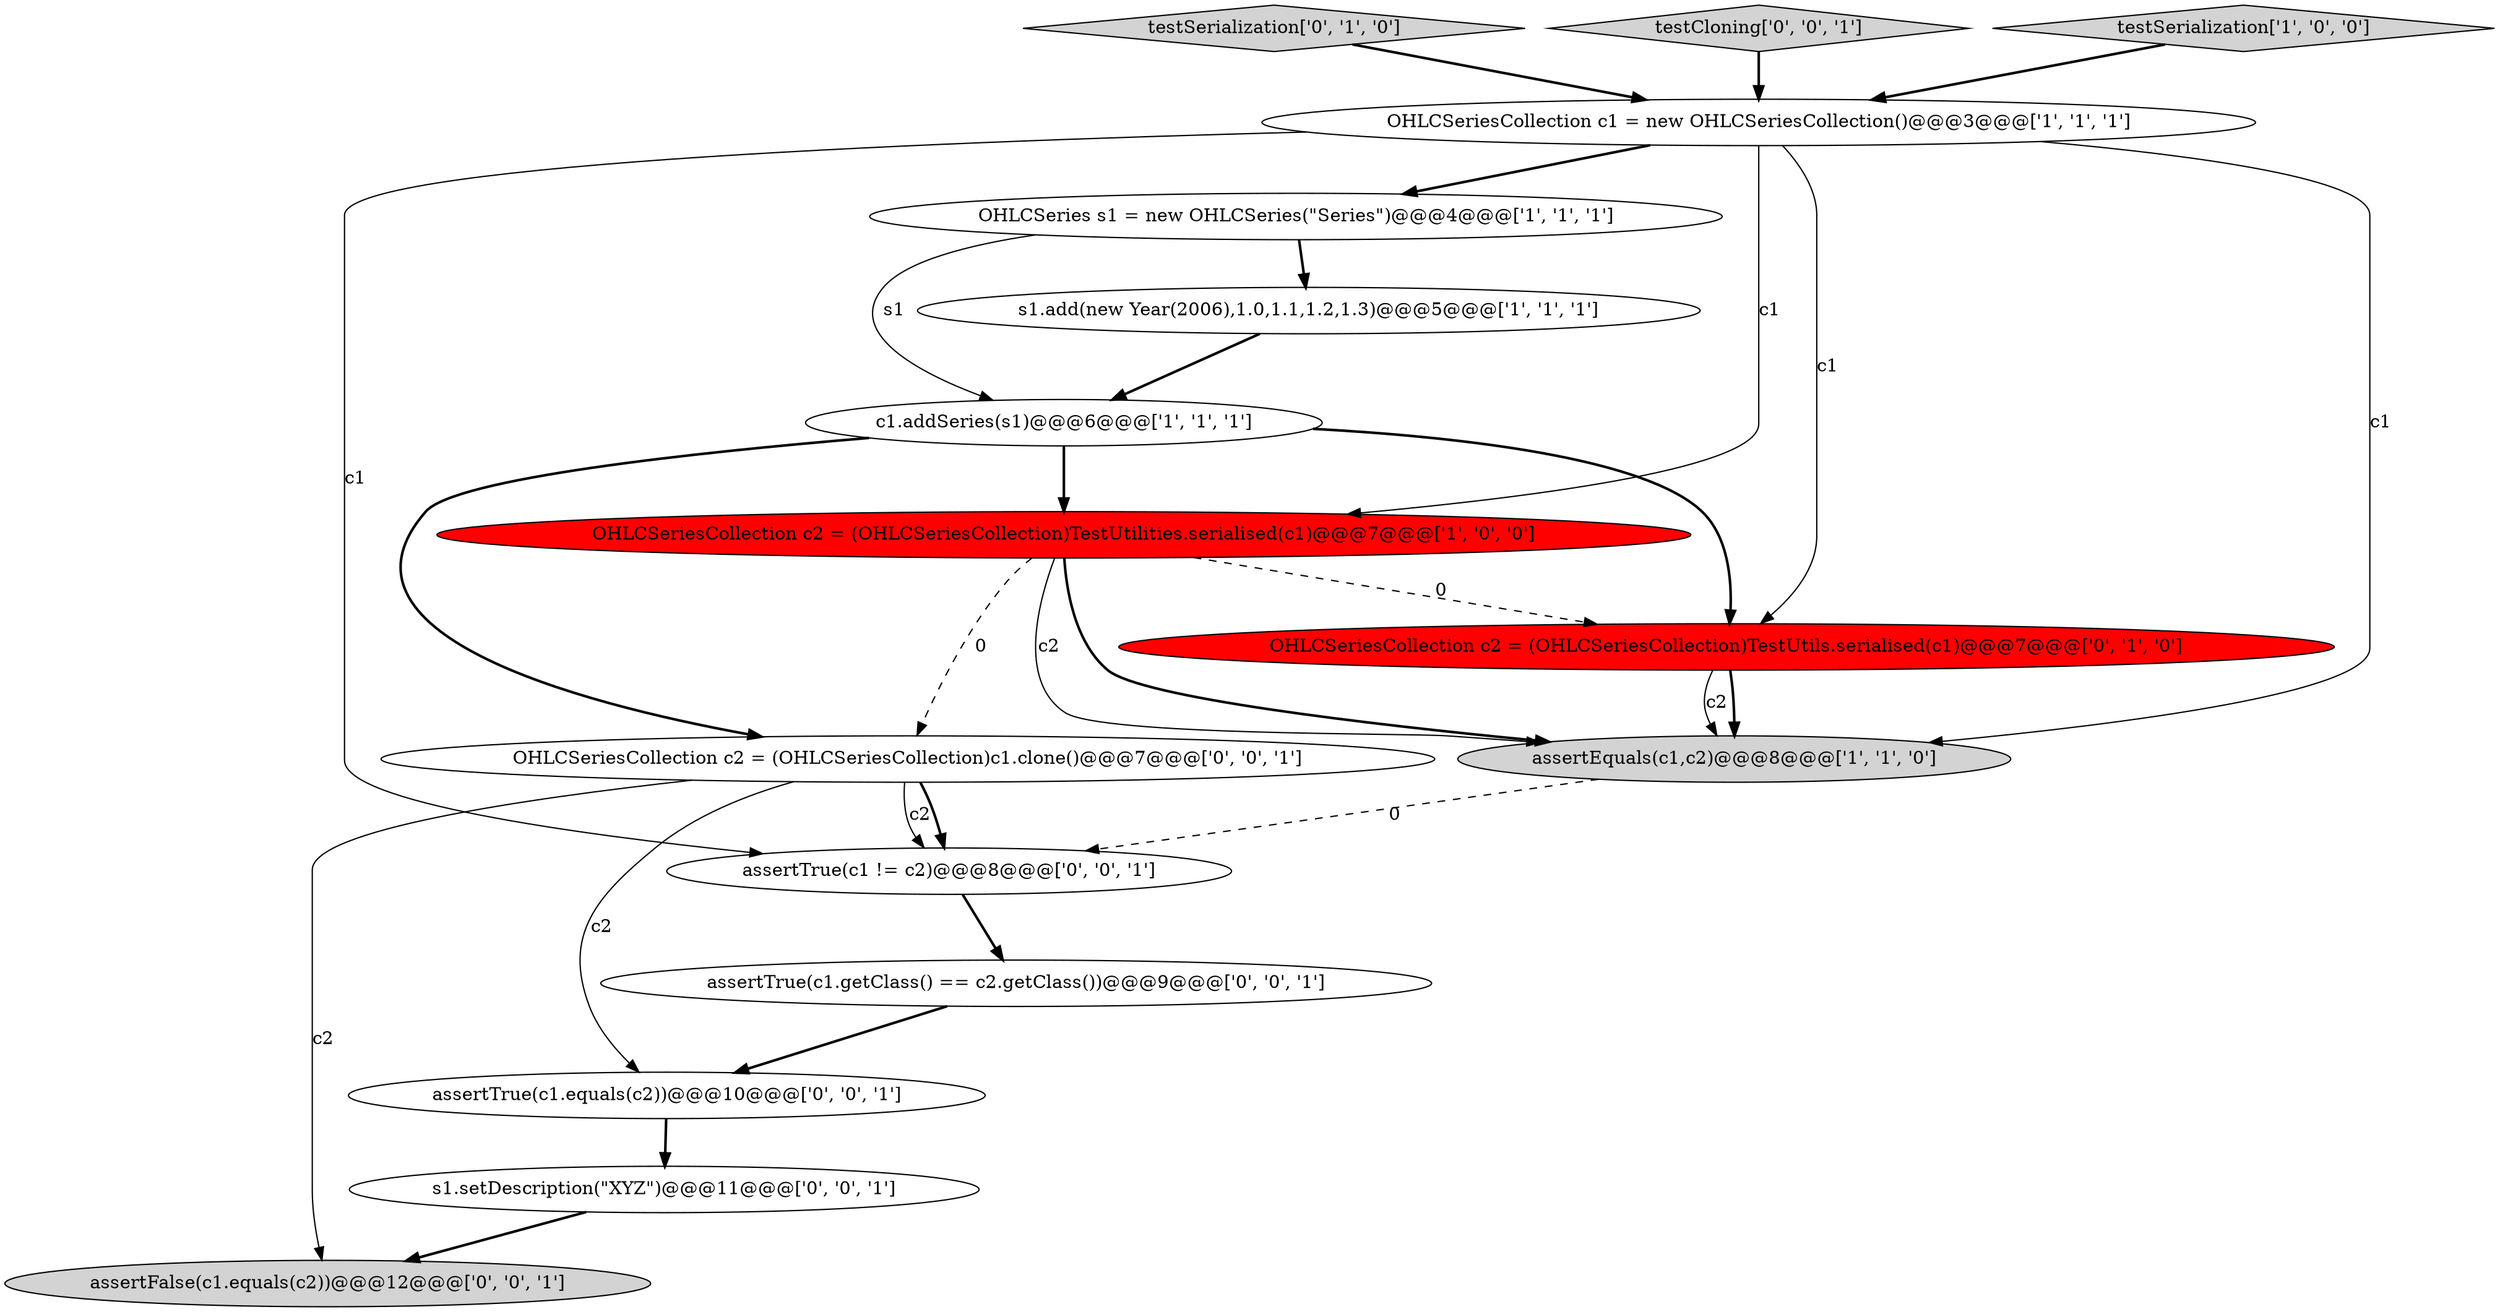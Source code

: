 digraph {
0 [style = filled, label = "OHLCSeriesCollection c1 = new OHLCSeriesCollection()@@@3@@@['1', '1', '1']", fillcolor = white, shape = ellipse image = "AAA0AAABBB1BBB"];
7 [style = filled, label = "testSerialization['0', '1', '0']", fillcolor = lightgray, shape = diamond image = "AAA0AAABBB2BBB"];
1 [style = filled, label = "OHLCSeriesCollection c2 = (OHLCSeriesCollection)TestUtilities.serialised(c1)@@@7@@@['1', '0', '0']", fillcolor = red, shape = ellipse image = "AAA1AAABBB1BBB"];
3 [style = filled, label = "c1.addSeries(s1)@@@6@@@['1', '1', '1']", fillcolor = white, shape = ellipse image = "AAA0AAABBB1BBB"];
13 [style = filled, label = "testCloning['0', '0', '1']", fillcolor = lightgray, shape = diamond image = "AAA0AAABBB3BBB"];
11 [style = filled, label = "assertTrue(c1.equals(c2))@@@10@@@['0', '0', '1']", fillcolor = white, shape = ellipse image = "AAA0AAABBB3BBB"];
15 [style = filled, label = "assertTrue(c1.getClass() == c2.getClass())@@@9@@@['0', '0', '1']", fillcolor = white, shape = ellipse image = "AAA0AAABBB3BBB"];
2 [style = filled, label = "s1.add(new Year(2006),1.0,1.1,1.2,1.3)@@@5@@@['1', '1', '1']", fillcolor = white, shape = ellipse image = "AAA0AAABBB1BBB"];
5 [style = filled, label = "OHLCSeries s1 = new OHLCSeries(\"Series\")@@@4@@@['1', '1', '1']", fillcolor = white, shape = ellipse image = "AAA0AAABBB1BBB"];
8 [style = filled, label = "OHLCSeriesCollection c2 = (OHLCSeriesCollection)TestUtils.serialised(c1)@@@7@@@['0', '1', '0']", fillcolor = red, shape = ellipse image = "AAA1AAABBB2BBB"];
9 [style = filled, label = "assertTrue(c1 != c2)@@@8@@@['0', '0', '1']", fillcolor = white, shape = ellipse image = "AAA0AAABBB3BBB"];
12 [style = filled, label = "assertFalse(c1.equals(c2))@@@12@@@['0', '0', '1']", fillcolor = lightgray, shape = ellipse image = "AAA0AAABBB3BBB"];
10 [style = filled, label = "s1.setDescription(\"XYZ\")@@@11@@@['0', '0', '1']", fillcolor = white, shape = ellipse image = "AAA0AAABBB3BBB"];
4 [style = filled, label = "testSerialization['1', '0', '0']", fillcolor = lightgray, shape = diamond image = "AAA0AAABBB1BBB"];
6 [style = filled, label = "assertEquals(c1,c2)@@@8@@@['1', '1', '0']", fillcolor = lightgray, shape = ellipse image = "AAA0AAABBB1BBB"];
14 [style = filled, label = "OHLCSeriesCollection c2 = (OHLCSeriesCollection)c1.clone()@@@7@@@['0', '0', '1']", fillcolor = white, shape = ellipse image = "AAA0AAABBB3BBB"];
3->1 [style = bold, label=""];
1->14 [style = dashed, label="0"];
2->3 [style = bold, label=""];
3->14 [style = bold, label=""];
6->9 [style = dashed, label="0"];
5->3 [style = solid, label="s1"];
0->9 [style = solid, label="c1"];
8->6 [style = bold, label=""];
7->0 [style = bold, label=""];
14->11 [style = solid, label="c2"];
1->6 [style = solid, label="c2"];
4->0 [style = bold, label=""];
0->1 [style = solid, label="c1"];
0->6 [style = solid, label="c1"];
14->12 [style = solid, label="c2"];
5->2 [style = bold, label=""];
1->6 [style = bold, label=""];
14->9 [style = solid, label="c2"];
15->11 [style = bold, label=""];
0->8 [style = solid, label="c1"];
11->10 [style = bold, label=""];
9->15 [style = bold, label=""];
10->12 [style = bold, label=""];
3->8 [style = bold, label=""];
8->6 [style = solid, label="c2"];
1->8 [style = dashed, label="0"];
14->9 [style = bold, label=""];
0->5 [style = bold, label=""];
13->0 [style = bold, label=""];
}
